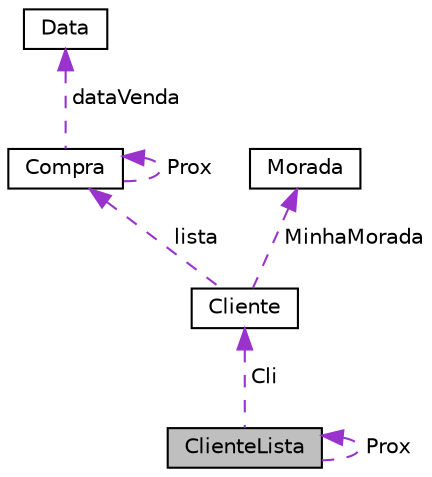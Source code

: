 digraph "ClienteLista"
{
 // LATEX_PDF_SIZE
  edge [fontname="Helvetica",fontsize="10",labelfontname="Helvetica",labelfontsize="10"];
  node [fontname="Helvetica",fontsize="10",shape=record];
  Node1 [label="ClienteLista",height=0.2,width=0.4,color="black", fillcolor="grey75", style="filled", fontcolor="black",tooltip=" "];
  Node1 -> Node1 [dir="back",color="darkorchid3",fontsize="10",style="dashed",label=" Prox" ,fontname="Helvetica"];
  Node2 -> Node1 [dir="back",color="darkorchid3",fontsize="10",style="dashed",label=" Cli" ,fontname="Helvetica"];
  Node2 [label="Cliente",height=0.2,width=0.4,color="black", fillcolor="white", style="filled",URL="$structCliente.html",tooltip=" "];
  Node3 -> Node2 [dir="back",color="darkorchid3",fontsize="10",style="dashed",label=" lista" ,fontname="Helvetica"];
  Node3 [label="Compra",height=0.2,width=0.4,color="black", fillcolor="white", style="filled",URL="$structCompra.html",tooltip=" "];
  Node4 -> Node3 [dir="back",color="darkorchid3",fontsize="10",style="dashed",label=" dataVenda" ,fontname="Helvetica"];
  Node4 [label="Data",height=0.2,width=0.4,color="black", fillcolor="white", style="filled",URL="$structData.html",tooltip=" "];
  Node3 -> Node3 [dir="back",color="darkorchid3",fontsize="10",style="dashed",label=" Prox" ,fontname="Helvetica"];
  Node5 -> Node2 [dir="back",color="darkorchid3",fontsize="10",style="dashed",label=" MinhaMorada" ,fontname="Helvetica"];
  Node5 [label="Morada",height=0.2,width=0.4,color="black", fillcolor="white", style="filled",URL="$structMorada.html",tooltip=" "];
}
